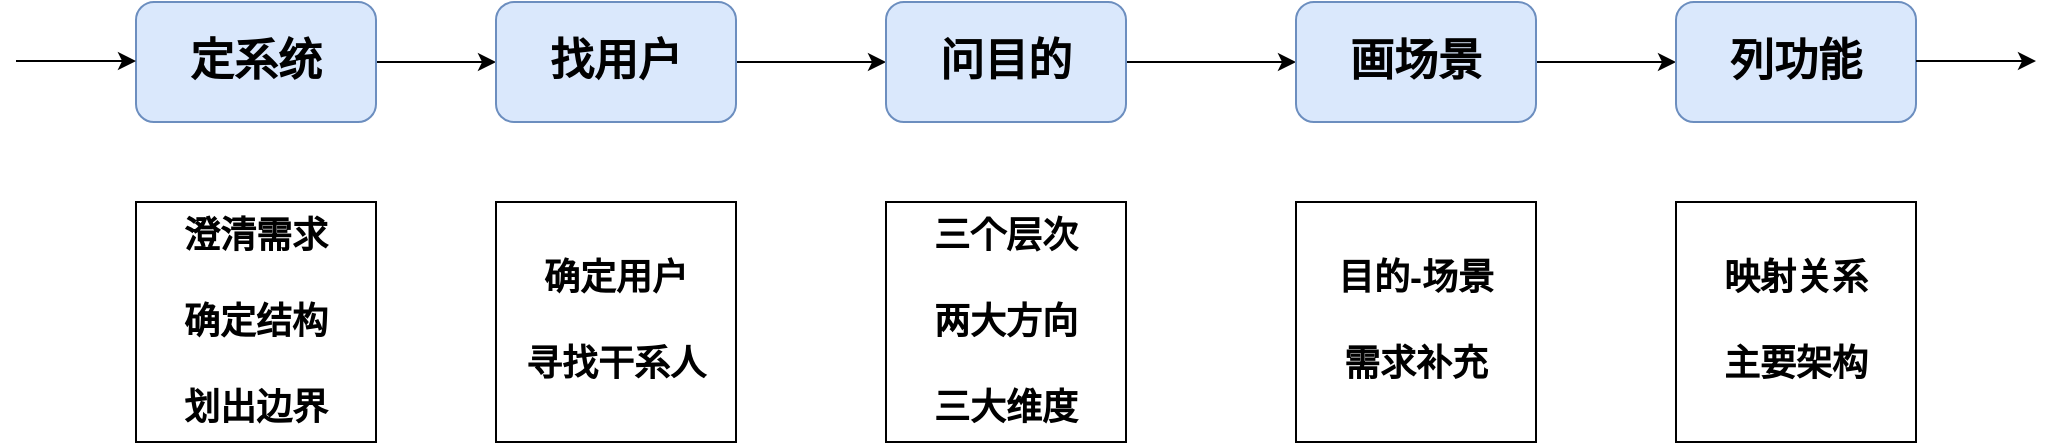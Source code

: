 <mxfile version="15.1.3" type="device"><diagram id="e-LJigO6o4rHuqoKhhjm" name="第 1 页"><mxGraphModel dx="1086" dy="806" grid="1" gridSize="10" guides="1" tooltips="1" connect="1" arrows="1" fold="1" page="1" pageScale="1" pageWidth="1169" pageHeight="1654" math="0" shadow="0"><root><mxCell id="0"/><mxCell id="1" parent="0"/><mxCell id="C5wgAE2RXtCectGxEG8G-7" value="" style="edgeStyle=orthogonalEdgeStyle;rounded=0;orthogonalLoop=1;jettySize=auto;html=1;fontSize=22;fontStyle=1" edge="1" parent="1" source="C5wgAE2RXtCectGxEG8G-1" target="C5wgAE2RXtCectGxEG8G-3"><mxGeometry relative="1" as="geometry"/></mxCell><mxCell id="C5wgAE2RXtCectGxEG8G-1" value="定系统" style="rounded=1;whiteSpace=wrap;html=1;fontSize=22;fontStyle=1;fillColor=#dae8fc;strokeColor=#6c8ebf;" vertex="1" parent="1"><mxGeometry x="150" y="310" width="120" height="60" as="geometry"/></mxCell><mxCell id="C5wgAE2RXtCectGxEG8G-8" value="" style="edgeStyle=orthogonalEdgeStyle;rounded=0;orthogonalLoop=1;jettySize=auto;html=1;fontSize=22;fontStyle=1" edge="1" parent="1" source="C5wgAE2RXtCectGxEG8G-3" target="C5wgAE2RXtCectGxEG8G-4"><mxGeometry relative="1" as="geometry"/></mxCell><mxCell id="C5wgAE2RXtCectGxEG8G-3" value="找用户" style="rounded=1;whiteSpace=wrap;html=1;fontSize=22;fontStyle=1;fillColor=#dae8fc;strokeColor=#6c8ebf;" vertex="1" parent="1"><mxGeometry x="330" y="310" width="120" height="60" as="geometry"/></mxCell><mxCell id="C5wgAE2RXtCectGxEG8G-9" value="" style="edgeStyle=orthogonalEdgeStyle;rounded=0;orthogonalLoop=1;jettySize=auto;html=1;fontSize=22;fontStyle=1" edge="1" parent="1" source="C5wgAE2RXtCectGxEG8G-4" target="C5wgAE2RXtCectGxEG8G-5"><mxGeometry relative="1" as="geometry"/></mxCell><mxCell id="C5wgAE2RXtCectGxEG8G-4" value="问目的" style="rounded=1;whiteSpace=wrap;html=1;fontSize=22;fontStyle=1;fillColor=#dae8fc;strokeColor=#6c8ebf;" vertex="1" parent="1"><mxGeometry x="525" y="310" width="120" height="60" as="geometry"/></mxCell><mxCell id="C5wgAE2RXtCectGxEG8G-10" value="" style="edgeStyle=orthogonalEdgeStyle;rounded=0;orthogonalLoop=1;jettySize=auto;html=1;fontSize=22;fontStyle=1" edge="1" parent="1" source="C5wgAE2RXtCectGxEG8G-5" target="C5wgAE2RXtCectGxEG8G-6"><mxGeometry relative="1" as="geometry"/></mxCell><mxCell id="C5wgAE2RXtCectGxEG8G-5" value="画场景" style="rounded=1;whiteSpace=wrap;html=1;fontSize=22;fontStyle=1;fillColor=#dae8fc;strokeColor=#6c8ebf;" vertex="1" parent="1"><mxGeometry x="730" y="310" width="120" height="60" as="geometry"/></mxCell><mxCell id="C5wgAE2RXtCectGxEG8G-6" value="列功能" style="rounded=1;whiteSpace=wrap;html=1;fontSize=22;fontStyle=1;fillColor=#dae8fc;strokeColor=#6c8ebf;" vertex="1" parent="1"><mxGeometry x="920" y="310" width="120" height="60" as="geometry"/></mxCell><mxCell id="C5wgAE2RXtCectGxEG8G-11" value="澄清需求&lt;br style=&quot;font-size: 18px;&quot;&gt;&lt;br style=&quot;font-size: 18px;&quot;&gt;确定结构&lt;br style=&quot;font-size: 18px;&quot;&gt;&lt;br style=&quot;font-size: 18px;&quot;&gt;划出边界" style="whiteSpace=wrap;html=1;aspect=fixed;fontSize=18;fontStyle=1" vertex="1" parent="1"><mxGeometry x="150" y="410" width="120" height="120" as="geometry"/></mxCell><mxCell id="C5wgAE2RXtCectGxEG8G-12" value="确定用户&lt;br style=&quot;font-size: 18px;&quot;&gt;&lt;br style=&quot;font-size: 18px;&quot;&gt;寻找干系人" style="whiteSpace=wrap;html=1;aspect=fixed;fontSize=18;fontStyle=1" vertex="1" parent="1"><mxGeometry x="330" y="410" width="120" height="120" as="geometry"/></mxCell><mxCell id="C5wgAE2RXtCectGxEG8G-13" value="三个层次&lt;br style=&quot;font-size: 18px;&quot;&gt;&lt;br style=&quot;font-size: 18px;&quot;&gt;两大方向&lt;br style=&quot;font-size: 18px;&quot;&gt;&lt;br style=&quot;font-size: 18px;&quot;&gt;三大维度" style="whiteSpace=wrap;html=1;aspect=fixed;fontSize=18;fontStyle=1" vertex="1" parent="1"><mxGeometry x="525" y="410" width="120" height="120" as="geometry"/></mxCell><mxCell id="C5wgAE2RXtCectGxEG8G-14" value="目的-场景&lt;br style=&quot;font-size: 18px;&quot;&gt;&lt;br style=&quot;font-size: 18px;&quot;&gt;需求补充" style="whiteSpace=wrap;html=1;aspect=fixed;fontSize=18;fontStyle=1" vertex="1" parent="1"><mxGeometry x="730" y="410" width="120" height="120" as="geometry"/></mxCell><mxCell id="C5wgAE2RXtCectGxEG8G-15" value="映射关系&lt;br style=&quot;font-size: 18px;&quot;&gt;&lt;br style=&quot;font-size: 18px;&quot;&gt;主要架构" style="whiteSpace=wrap;html=1;aspect=fixed;fontSize=18;fontStyle=1" vertex="1" parent="1"><mxGeometry x="920" y="410" width="120" height="120" as="geometry"/></mxCell><mxCell id="C5wgAE2RXtCectGxEG8G-16" value="" style="edgeStyle=orthogonalEdgeStyle;rounded=0;orthogonalLoop=1;jettySize=auto;html=1;fontSize=22;fontStyle=1" edge="1" parent="1"><mxGeometry relative="1" as="geometry"><mxPoint x="90" y="339.5" as="sourcePoint"/><mxPoint x="150" y="339.5" as="targetPoint"/></mxGeometry></mxCell><mxCell id="C5wgAE2RXtCectGxEG8G-17" value="" style="edgeStyle=orthogonalEdgeStyle;rounded=0;orthogonalLoop=1;jettySize=auto;html=1;fontSize=22;fontStyle=1" edge="1" parent="1"><mxGeometry relative="1" as="geometry"><mxPoint x="1040" y="339.5" as="sourcePoint"/><mxPoint x="1100" y="339.5" as="targetPoint"/></mxGeometry></mxCell></root></mxGraphModel></diagram></mxfile>